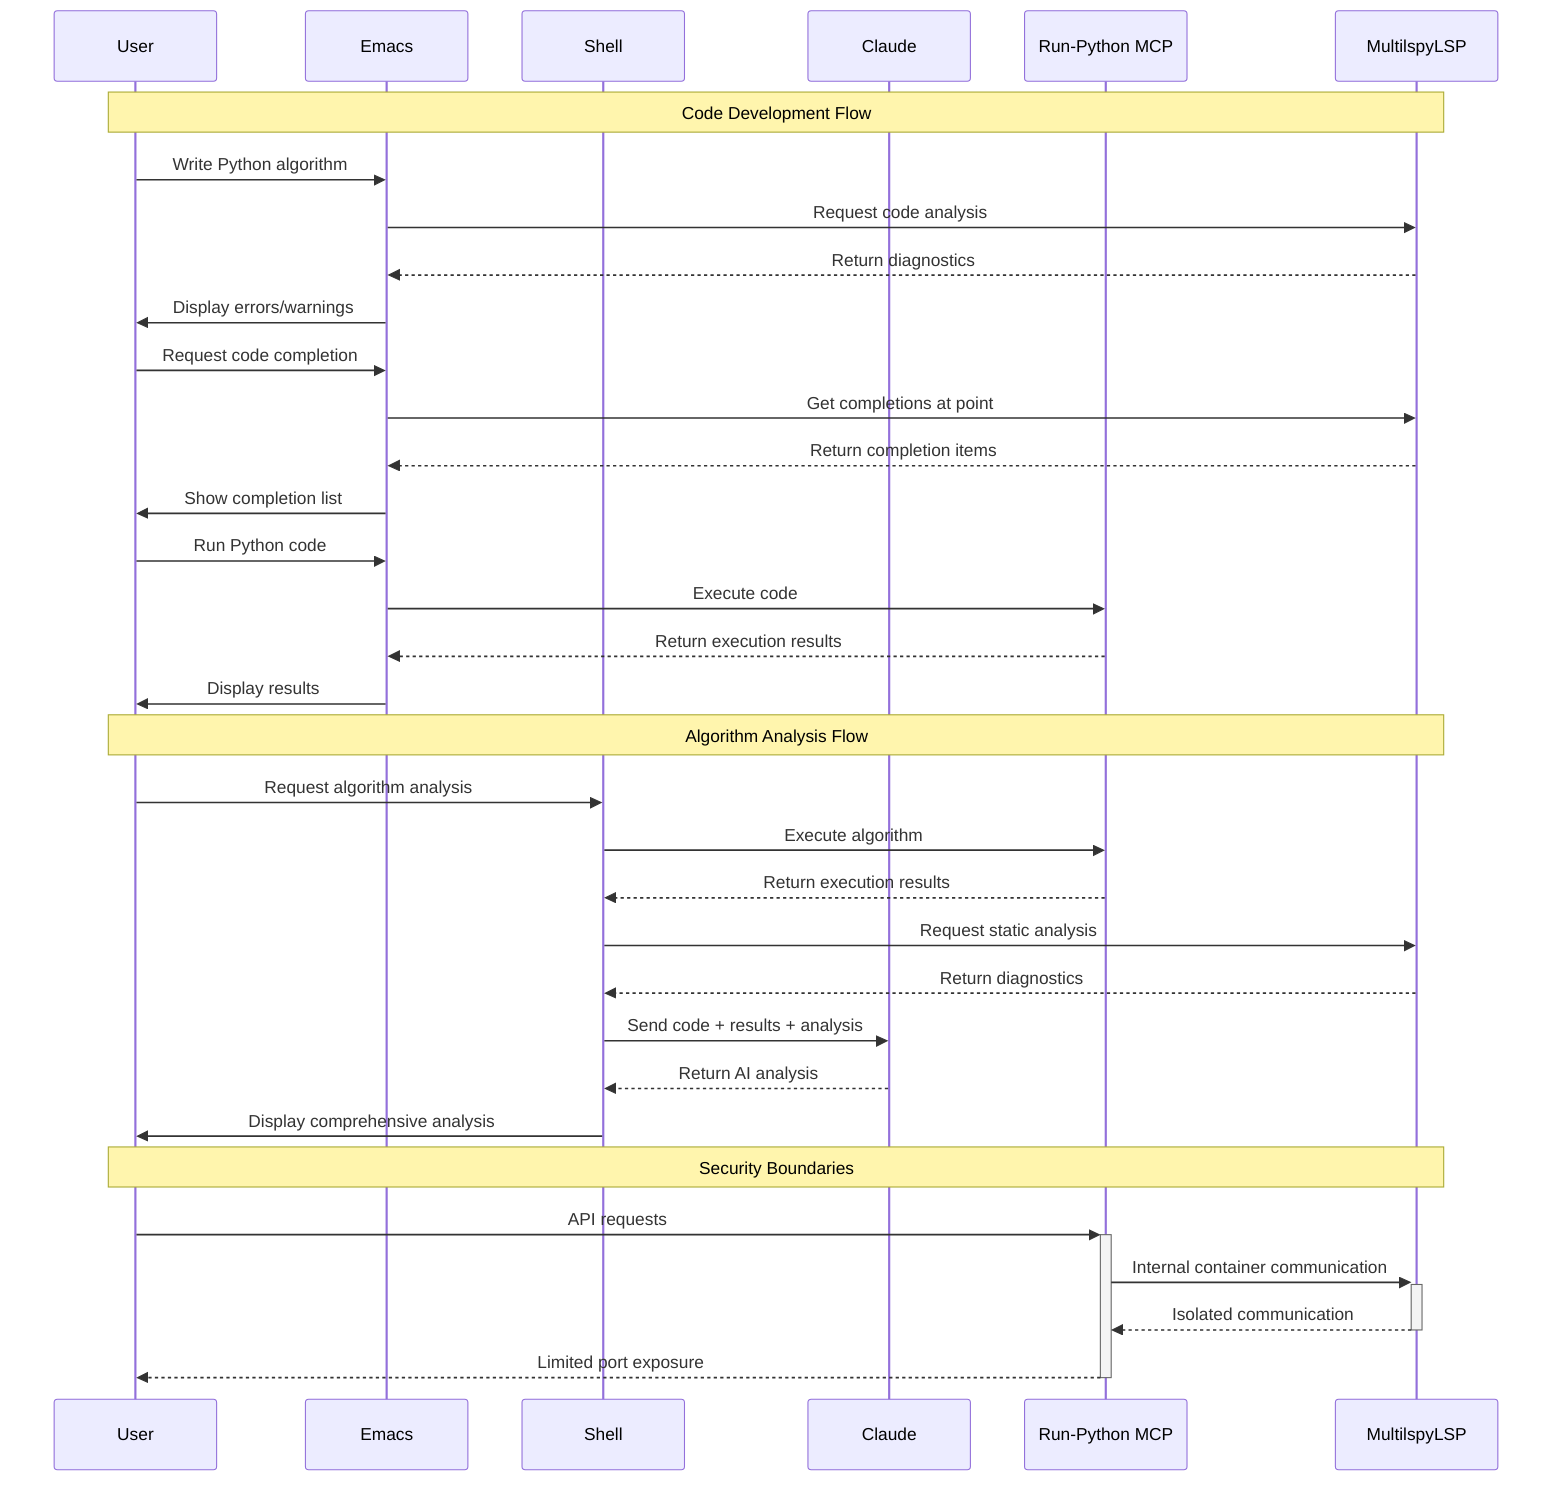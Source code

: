 sequenceDiagram
    participant User
    participant Emacs
    participant Shell
    participant Claude
    participant Python as Run-Python MCP
    participant LSP as MultilspyLSP
    
    Note over User,LSP: Code Development Flow
    
    User->>Emacs: Write Python algorithm
    Emacs->>LSP: Request code analysis
    LSP-->>Emacs: Return diagnostics
    Emacs->>User: Display errors/warnings
    
    User->>Emacs: Request code completion
    Emacs->>LSP: Get completions at point
    LSP-->>Emacs: Return completion items
    Emacs->>User: Show completion list
    
    User->>Emacs: Run Python code
    Emacs->>Python: Execute code
    Python-->>Emacs: Return execution results
    Emacs->>User: Display results
    
    Note over User,LSP: Algorithm Analysis Flow
    
    User->>Shell: Request algorithm analysis
    Shell->>Python: Execute algorithm
    Python-->>Shell: Return execution results
    Shell->>LSP: Request static analysis
    LSP-->>Shell: Return diagnostics
    Shell->>Claude: Send code + results + analysis
    Claude-->>Shell: Return AI analysis
    Shell->>User: Display comprehensive analysis
    
    Note over User,LSP: Security Boundaries
    
    User->>+Python: API requests
    Python->>+LSP: Internal container communication
    LSP-->>-Python: Isolated communication
    Python-->>-User: Limited port exposure